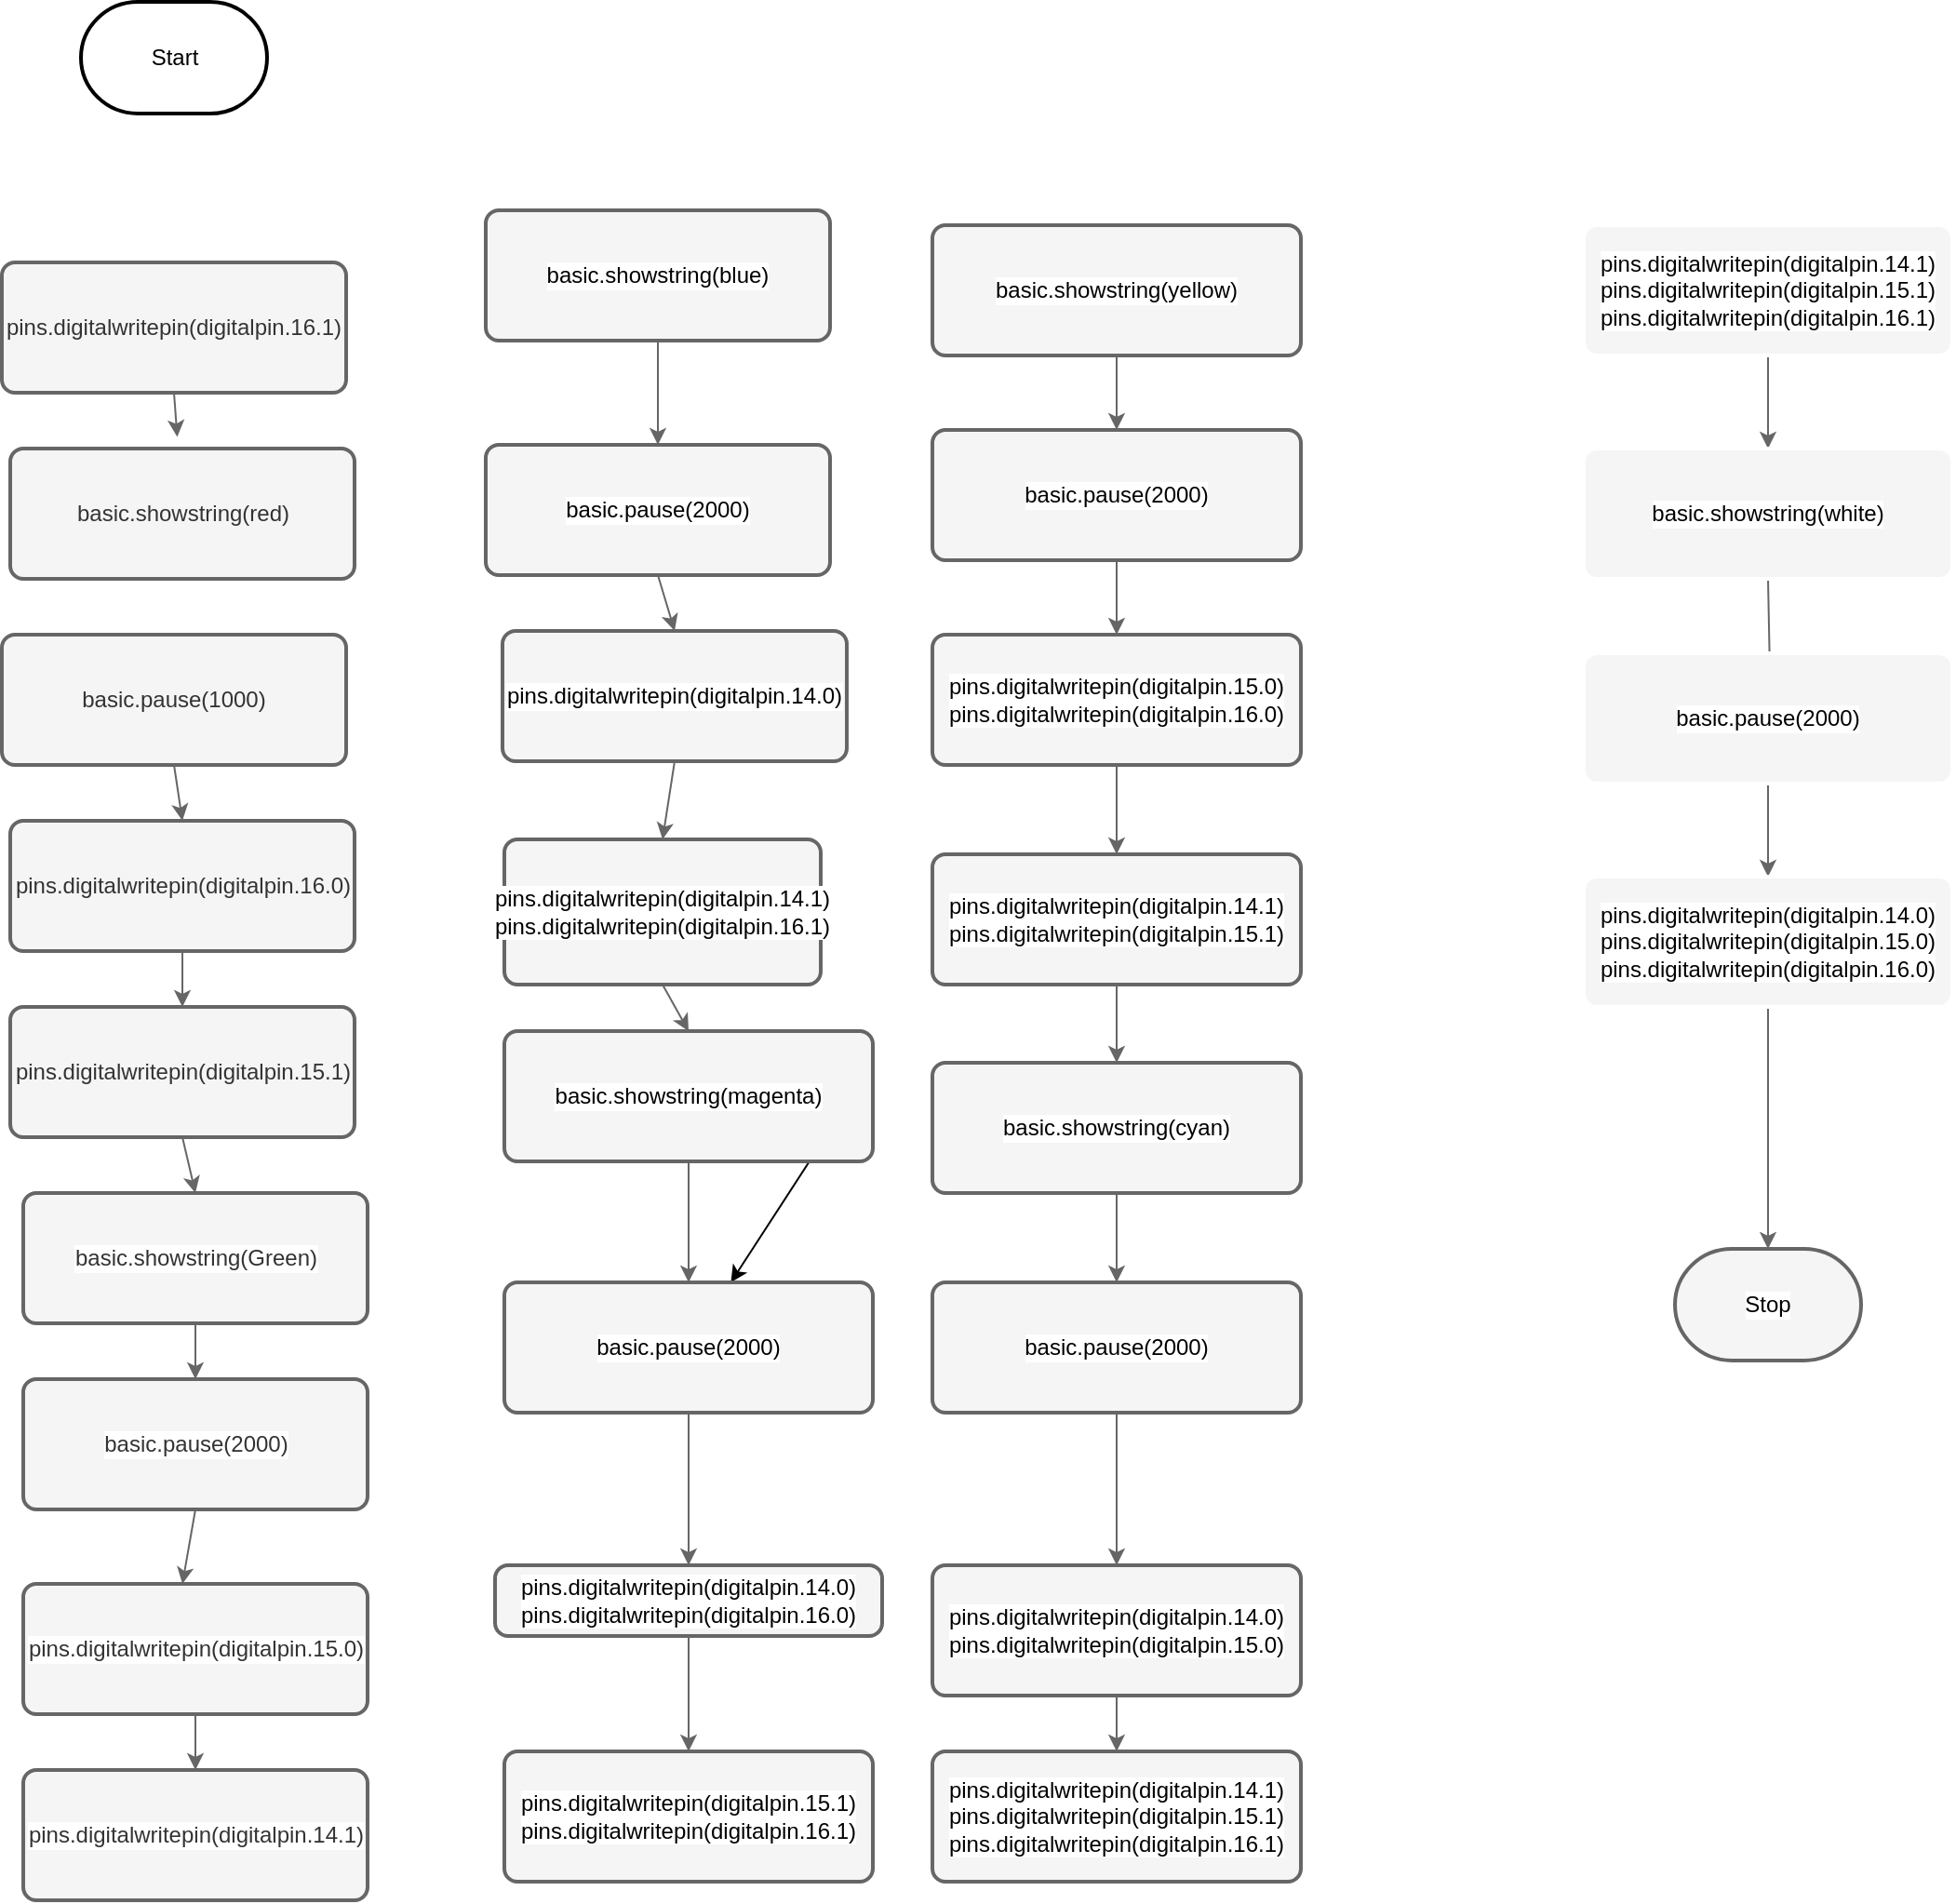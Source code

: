 <mxfile>
    <diagram id="HIP3nbAZw_EuaXWnEj3U" name="Page-1">
        <mxGraphModel dx="556" dy="255" grid="1" gridSize="10" guides="1" tooltips="1" connect="1" arrows="1" fold="1" page="1" pageScale="1" pageWidth="850" pageHeight="1100" background="none" math="0" shadow="0">
            <root>
                <mxCell id="0"/>
                <mxCell id="1" parent="0"/>
                <mxCell id="5" style="edgeStyle=none;html=1;exitX=0.5;exitY=1;exitDx=0;exitDy=0;exitPerimeter=0;strokeColor=#FFFFFF;fillColor=#f5f5f5;labelBackgroundColor=#FFFFFF;" parent="1" source="2" target="4" edge="1">
                    <mxGeometry relative="1" as="geometry"/>
                </mxCell>
                <mxCell id="2" value="Start" style="strokeWidth=2;html=1;shape=mxgraph.flowchart.terminator;whiteSpace=wrap;labelBackgroundColor=#FFFFFF;" parent="1" vertex="1">
                    <mxGeometry x="62.5" y="60" width="100" height="60" as="geometry"/>
                </mxCell>
                <mxCell id="7" style="edgeStyle=none;html=1;exitX=0.5;exitY=1;exitDx=0;exitDy=0;entryX=0.485;entryY=-0.09;entryDx=0;entryDy=0;entryPerimeter=0;strokeColor=#666666;fillColor=#f5f5f5;labelBackgroundColor=#FFFFFF;fontColor=#000000;" parent="1" source="4" target="6" edge="1">
                    <mxGeometry relative="1" as="geometry"/>
                </mxCell>
                <mxCell id="4" value="pins.digitalwritepin(digitalpin.16.1)" style="rounded=1;whiteSpace=wrap;html=1;absoluteArcSize=1;arcSize=14;strokeWidth=2;strokeColor=#666666;fillColor=#f5f5f5;fontColor=#333333;" parent="1" vertex="1">
                    <mxGeometry x="20" y="200" width="185" height="70" as="geometry"/>
                </mxCell>
                <mxCell id="6" value="basic.showstring(red)" style="rounded=1;whiteSpace=wrap;html=1;absoluteArcSize=1;arcSize=14;strokeWidth=2;strokeColor=#666666;fillColor=#f5f5f5;fontColor=#333333;" parent="1" vertex="1">
                    <mxGeometry x="24.5" y="300" width="185" height="70" as="geometry"/>
                </mxCell>
                <mxCell id="10" style="edgeStyle=none;html=1;exitX=0.5;exitY=1;exitDx=0;exitDy=0;entryX=0.5;entryY=0;entryDx=0;entryDy=0;strokeColor=#666666;fillColor=#f5f5f5;labelBackgroundColor=#FFFFFF;fontColor=#000000;" parent="1" source="8" target="9" edge="1">
                    <mxGeometry relative="1" as="geometry"/>
                </mxCell>
                <mxCell id="8" value="basic.pause(1000)" style="rounded=1;whiteSpace=wrap;html=1;absoluteArcSize=1;arcSize=14;strokeWidth=2;strokeColor=#666666;fillColor=#f5f5f5;fontColor=#333333;" parent="1" vertex="1">
                    <mxGeometry x="20" y="400" width="185" height="70" as="geometry"/>
                </mxCell>
                <mxCell id="12" style="edgeStyle=none;html=1;exitX=0.5;exitY=1;exitDx=0;exitDy=0;entryX=0.5;entryY=0;entryDx=0;entryDy=0;strokeColor=#666666;fillColor=#f5f5f5;labelBackgroundColor=#FFFFFF;fontColor=#000000;" parent="1" source="9" target="11" edge="1">
                    <mxGeometry relative="1" as="geometry"/>
                </mxCell>
                <mxCell id="9" value="pins.digitalwritepin(digitalpin.16.0)" style="rounded=1;whiteSpace=wrap;html=1;absoluteArcSize=1;arcSize=14;strokeWidth=2;strokeColor=#666666;fillColor=#f5f5f5;fontColor=#333333;" parent="1" vertex="1">
                    <mxGeometry x="24.5" y="500" width="185" height="70" as="geometry"/>
                </mxCell>
                <mxCell id="14" style="edgeStyle=none;html=1;exitX=0.5;exitY=1;exitDx=0;exitDy=0;entryX=0.5;entryY=0;entryDx=0;entryDy=0;strokeColor=#666666;fillColor=#f5f5f5;labelBackgroundColor=#FFFFFF;fontColor=#000000;" parent="1" source="11" target="13" edge="1">
                    <mxGeometry relative="1" as="geometry"/>
                </mxCell>
                <mxCell id="11" value="pins.digitalwritepin(digitalpin.15.1)" style="rounded=1;whiteSpace=wrap;html=1;absoluteArcSize=1;arcSize=14;strokeWidth=2;strokeColor=#666666;fillColor=#f5f5f5;fontColor=#333333;" parent="1" vertex="1">
                    <mxGeometry x="24.5" y="600" width="185" height="70" as="geometry"/>
                </mxCell>
                <mxCell id="16" style="edgeStyle=none;html=1;exitX=0.5;exitY=1;exitDx=0;exitDy=0;entryX=0.5;entryY=0;entryDx=0;entryDy=0;strokeColor=#666666;fillColor=#f5f5f5;labelBackgroundColor=#FFFFFF;fontColor=#000000;" parent="1" source="13" target="15" edge="1">
                    <mxGeometry relative="1" as="geometry"/>
                </mxCell>
                <mxCell id="13" value="basic.showstring(Green)" style="rounded=1;whiteSpace=wrap;html=1;absoluteArcSize=1;arcSize=14;strokeWidth=2;strokeColor=#666666;fillColor=#f5f5f5;fontColor=#333333;labelBackgroundColor=#FFFFFF;" parent="1" vertex="1">
                    <mxGeometry x="31.5" y="700" width="185" height="70" as="geometry"/>
                </mxCell>
                <mxCell id="45" style="edgeStyle=none;html=1;exitX=0.5;exitY=1;exitDx=0;exitDy=0;entryX=0.5;entryY=0;entryDx=0;entryDy=0;strokeColor=#666666;fillColor=#f5f5f5;labelBackgroundColor=#FFFFFF;fontColor=#000000;" parent="1" source="15" edge="1">
                    <mxGeometry relative="1" as="geometry">
                        <mxPoint x="117" y="910" as="targetPoint"/>
                    </mxGeometry>
                </mxCell>
                <mxCell id="15" value="basic.pause(2000)&lt;span style=&quot;color: rgba(0, 0, 0, 0); font-family: monospace; font-size: 0px; text-align: start;&quot;&gt;%3CmxGraphModel%3E%3Croot%3E%3CmxCell%20id%3D%220%22%2F%3E%3CmxCell%20id%3D%221%22%20parent%3D%220%22%2F%3E%3CmxCell%20id%3D%222%22%20value%3D%22basic.showstring(100)%22%20style%3D%22rounded%3D1%3BwhiteSpace%3Dwrap%3Bhtml%3D1%3BabsoluteArcSize%3D1%3BarcSize%3D14%3BstrokeWidth%3D2%3B%22%20vertex%3D%221%22%20parent%3D%221%22%3E%3CmxGeometry%20x%3D%22340%22%20y%3D%22710%22%20width%3D%22185%22%20height%3D%2270%22%20as%3D%22geometry%22%2F%3E%3C%2FmxCell%3E%3C%2Froot%3E%3C%2FmxGraphModel%3E&lt;/span&gt;" style="rounded=1;whiteSpace=wrap;html=1;absoluteArcSize=1;arcSize=14;strokeWidth=2;strokeColor=#666666;fillColor=#f5f5f5;fontColor=#333333;labelBackgroundColor=#FFFFFF;" parent="1" vertex="1">
                    <mxGeometry x="31.5" y="800" width="185" height="70" as="geometry"/>
                </mxCell>
                <mxCell id="49" style="edgeStyle=none;html=1;exitX=0.5;exitY=1;exitDx=0;exitDy=0;entryX=0.5;entryY=0;entryDx=0;entryDy=0;strokeColor=#666666;fillColor=#f5f5f5;labelBackgroundColor=#FFFFFF;fontColor=#000000;" parent="1" source="47" target="48" edge="1">
                    <mxGeometry relative="1" as="geometry"/>
                </mxCell>
                <mxCell id="47" value="pins.digitalwritepin(digitalpin.15.0)" style="rounded=1;whiteSpace=wrap;html=1;absoluteArcSize=1;arcSize=14;strokeWidth=2;strokeColor=#666666;fillColor=#f5f5f5;fontColor=#333333;labelBackgroundColor=#FFFFFF;" parent="1" vertex="1">
                    <mxGeometry x="31.5" y="910" width="185" height="70" as="geometry"/>
                </mxCell>
                <mxCell id="48" value="pins.digitalwritepin(digitalpin.14.1)" style="rounded=1;whiteSpace=wrap;html=1;absoluteArcSize=1;arcSize=14;strokeWidth=2;strokeColor=#666666;fillColor=#f5f5f5;fontColor=#333333;labelBackgroundColor=#FFFFFF;" parent="1" vertex="1">
                    <mxGeometry x="31.5" y="1010" width="185" height="70" as="geometry"/>
                </mxCell>
                <mxCell id="52" style="edgeStyle=none;html=1;exitX=0.5;exitY=1;exitDx=0;exitDy=0;entryX=0.5;entryY=0;entryDx=0;entryDy=0;strokeColor=#666666;fillColor=#f5f5f5;labelBackgroundColor=#FFFFFF;fontColor=#000000;" parent="1" source="50" target="51" edge="1">
                    <mxGeometry relative="1" as="geometry"/>
                </mxCell>
                <mxCell id="50" value="basic.showstring(blue)&lt;span style=&quot;font-family: monospace; font-size: 0px; text-align: start;&quot;&gt;%3CmxGraphModel%3E%3Croot%3E%3CmxCell%20id%3D%220%22%2F%3E%3CmxCell%20id%3D%221%22%20parent%3D%220%22%2F%3E%3CmxCell%20id%3D%222%22%20value%3D%22pins.digitalwritepin(digitalpin.15.0)%22%20style%3D%22rounded%3D1%3BwhiteSpace%3Dwrap%3Bhtml%3D1%3BabsoluteArcSize%3D1%3BarcSize%3D14%3BstrokeWidth%3D2%3B%22%20vertex%3D%221%22%20parent%3D%221%22%3E%3CmxGeometry%20x%3D%22340%22%20y%3D%22920%22%20width%3D%22185%22%20height%3D%2270%22%20as%3D%22geometry%22%2F%3E%3C%2FmxCell%3E%3C%2Froot%3E%3C%2FmxGraphModel%3E&lt;/span&gt;" style="rounded=1;whiteSpace=wrap;html=1;absoluteArcSize=1;arcSize=14;strokeWidth=2;strokeColor=#666666;fillColor=#f5f5f5;fontColor=#000000;labelBackgroundColor=#FFFFFF;" parent="1" vertex="1">
                    <mxGeometry x="280" y="172" width="185" height="70" as="geometry"/>
                </mxCell>
                <mxCell id="54" style="edgeStyle=none;html=1;exitX=0.5;exitY=1;exitDx=0;exitDy=0;entryX=0.5;entryY=0;entryDx=0;entryDy=0;strokeColor=#666666;fillColor=#f5f5f5;labelBackgroundColor=#FFFFFF;fontColor=#000000;" parent="1" source="51" target="53" edge="1">
                    <mxGeometry relative="1" as="geometry"/>
                </mxCell>
                <mxCell id="51" value="basic.pause(2000)" style="rounded=1;whiteSpace=wrap;html=1;absoluteArcSize=1;arcSize=14;strokeWidth=2;strokeColor=#666666;fillColor=#f5f5f5;fontColor=#000000;labelBackgroundColor=#FFFFFF;" parent="1" vertex="1">
                    <mxGeometry x="280" y="298" width="185" height="70" as="geometry"/>
                </mxCell>
                <mxCell id="57" style="edgeStyle=none;html=1;exitX=0.5;exitY=1;exitDx=0;exitDy=0;entryX=0.5;entryY=0;entryDx=0;entryDy=0;strokeColor=#666666;fillColor=#f5f5f5;labelBackgroundColor=#FFFFFF;fontColor=#000000;" parent="1" source="53" target="56" edge="1">
                    <mxGeometry relative="1" as="geometry"/>
                </mxCell>
                <mxCell id="53" value="pins.digitalwritepin(digitalpin.14.0)" style="rounded=1;whiteSpace=wrap;html=1;absoluteArcSize=1;arcSize=14;strokeWidth=2;strokeColor=#666666;fillColor=#f5f5f5;fontColor=#000000;labelBackgroundColor=#FFFFFF;" parent="1" vertex="1">
                    <mxGeometry x="289" y="398" width="185" height="70" as="geometry"/>
                </mxCell>
                <mxCell id="59" style="edgeStyle=none;html=1;exitX=0.5;exitY=1;exitDx=0;exitDy=0;entryX=0.5;entryY=0;entryDx=0;entryDy=0;strokeColor=#666666;fillColor=#f5f5f5;labelBackgroundColor=#FFFFFF;fontColor=#000000;" parent="1" source="56" target="58" edge="1">
                    <mxGeometry relative="1" as="geometry"/>
                </mxCell>
                <mxCell id="56" value="&lt;span style=&quot;font-family: Helvetica; font-size: 12px; font-style: normal; font-variant-ligatures: normal; font-variant-caps: normal; font-weight: 400; letter-spacing: normal; orphans: 2; text-align: center; text-indent: 0px; text-transform: none; widows: 2; word-spacing: 0px; -webkit-text-stroke-width: 0px; text-decoration-thickness: initial; text-decoration-style: initial; text-decoration-color: initial; float: none; display: inline !important;&quot;&gt;pins.digitalwritepin(digitalpin.14.1)&lt;br&gt;pins.digitalwritepin(digitalpin.16.1)&lt;br&gt;&lt;/span&gt;" style="rounded=1;whiteSpace=wrap;html=1;absoluteArcSize=1;arcSize=14;strokeWidth=2;strokeColor=#666666;fillColor=#f5f5f5;fontColor=#000000;labelBackgroundColor=#FFFFFF;" parent="1" vertex="1">
                    <mxGeometry x="290" y="510" width="170" height="78" as="geometry"/>
                </mxCell>
                <mxCell id="61" style="edgeStyle=none;html=1;exitX=0.5;exitY=1;exitDx=0;exitDy=0;entryX=0.5;entryY=0;entryDx=0;entryDy=0;strokeColor=#666666;fillColor=#f5f5f5;labelBackgroundColor=#FFFFFF;fontColor=#000000;" parent="1" source="58" target="60" edge="1">
                    <mxGeometry relative="1" as="geometry"/>
                </mxCell>
                <mxCell id="93" style="edgeStyle=none;html=1;exitX=1;exitY=0.25;exitDx=0;exitDy=0;" edge="1" parent="1" source="58" target="60">
                    <mxGeometry relative="1" as="geometry"/>
                </mxCell>
                <mxCell id="58" value="&lt;span style=&quot;font-family: Helvetica; font-size: 12px; font-style: normal; font-variant-ligatures: normal; font-variant-caps: normal; font-weight: 400; letter-spacing: normal; orphans: 2; text-align: center; text-indent: 0px; text-transform: none; widows: 2; word-spacing: 0px; -webkit-text-stroke-width: 0px; text-decoration-thickness: initial; text-decoration-style: initial; text-decoration-color: initial; float: none; display: inline !important;&quot;&gt;basic.showstring(magenta)&lt;br&gt;&lt;/span&gt;" style="rounded=1;whiteSpace=wrap;html=1;absoluteArcSize=1;arcSize=14;strokeWidth=2;strokeColor=#666666;fillColor=#f5f5f5;fontColor=#000000;labelBackgroundColor=#FFFFFF;" parent="1" vertex="1">
                    <mxGeometry x="290" y="613" width="198" height="70" as="geometry"/>
                </mxCell>
                <mxCell id="63" style="edgeStyle=none;html=1;exitX=0.5;exitY=1;exitDx=0;exitDy=0;entryX=0.5;entryY=0;entryDx=0;entryDy=0;strokeColor=#666666;fillColor=#f5f5f5;labelBackgroundColor=#FFFFFF;fontColor=#000000;" parent="1" source="60" target="62" edge="1">
                    <mxGeometry relative="1" as="geometry"/>
                </mxCell>
                <mxCell id="60" value="&lt;span style=&quot;font-family: Helvetica; font-size: 12px; font-style: normal; font-variant-ligatures: normal; font-variant-caps: normal; font-weight: 400; letter-spacing: normal; orphans: 2; text-align: center; text-indent: 0px; text-transform: none; widows: 2; word-spacing: 0px; -webkit-text-stroke-width: 0px; text-decoration-thickness: initial; text-decoration-style: initial; text-decoration-color: initial; float: none; display: inline !important;&quot;&gt;basic.pause(2000)&lt;br&gt;&lt;/span&gt;" style="rounded=1;whiteSpace=wrap;html=1;absoluteArcSize=1;arcSize=14;strokeWidth=2;strokeColor=#666666;fillColor=#f5f5f5;fontColor=#000000;labelBackgroundColor=#FFFFFF;" parent="1" vertex="1">
                    <mxGeometry x="290" y="748" width="198" height="70" as="geometry"/>
                </mxCell>
                <mxCell id="66" style="edgeStyle=none;html=1;exitX=0.5;exitY=1;exitDx=0;exitDy=0;entryX=0.5;entryY=0;entryDx=0;entryDy=0;strokeColor=#666666;fillColor=#f5f5f5;labelBackgroundColor=#FFFFFF;fontColor=#000000;" parent="1" source="62" target="65" edge="1">
                    <mxGeometry relative="1" as="geometry"/>
                </mxCell>
                <mxCell id="62" value="&lt;span style=&quot;font-family: Helvetica; font-size: 12px; font-style: normal; font-variant-ligatures: normal; font-variant-caps: normal; font-weight: 400; letter-spacing: normal; orphans: 2; text-align: center; text-indent: 0px; text-transform: none; widows: 2; word-spacing: 0px; -webkit-text-stroke-width: 0px; text-decoration-thickness: initial; text-decoration-style: initial; text-decoration-color: initial; float: none; display: inline !important;&quot;&gt;pins.digitalwritepin(digitalpin.14.0)&lt;br&gt;pins.digitalwritepin(digitalpin.16.0)&lt;br&gt;&lt;/span&gt;" style="rounded=1;whiteSpace=wrap;html=1;absoluteArcSize=1;arcSize=14;strokeWidth=2;strokeColor=#666666;fillColor=#f5f5f5;fontColor=#000000;labelBackgroundColor=#FFFFFF;" parent="1" vertex="1">
                    <mxGeometry x="285" y="900" width="208" height="38" as="geometry"/>
                </mxCell>
                <mxCell id="65" value="&lt;span style=&quot;font-family: Helvetica; font-size: 12px; font-style: normal; font-variant-ligatures: normal; font-variant-caps: normal; font-weight: 400; letter-spacing: normal; orphans: 2; text-align: center; text-indent: 0px; text-transform: none; widows: 2; word-spacing: 0px; -webkit-text-stroke-width: 0px; text-decoration-thickness: initial; text-decoration-style: initial; text-decoration-color: initial; float: none; display: inline !important;&quot;&gt;pins.digitalwritepin(digitalpin.15.1)&lt;br&gt;pins.digitalwritepin(digitalpin.16.1)&lt;br&gt;&lt;/span&gt;" style="rounded=1;whiteSpace=wrap;html=1;absoluteArcSize=1;arcSize=14;strokeWidth=2;strokeColor=#666666;fillColor=#f5f5f5;fontColor=#000000;labelBackgroundColor=#FFFFFF;" parent="1" vertex="1">
                    <mxGeometry x="290" y="1000" width="198" height="70" as="geometry"/>
                </mxCell>
                <mxCell id="69" style="edgeStyle=none;html=1;exitX=0.5;exitY=1;exitDx=0;exitDy=0;strokeColor=#666666;fillColor=#f5f5f5;labelBackgroundColor=#FFFFFF;fontColor=#000000;" parent="1" source="67" target="68" edge="1">
                    <mxGeometry relative="1" as="geometry"/>
                </mxCell>
                <mxCell id="67" value="&lt;span style=&quot;font-family: Helvetica; font-size: 12px; font-style: normal; font-variant-ligatures: normal; font-variant-caps: normal; font-weight: 400; letter-spacing: normal; orphans: 2; text-align: center; text-indent: 0px; text-transform: none; widows: 2; word-spacing: 0px; -webkit-text-stroke-width: 0px; text-decoration-thickness: initial; text-decoration-style: initial; text-decoration-color: initial; float: none; display: inline !important;&quot;&gt;basic.showstring(yellow)&lt;br&gt;&lt;/span&gt;" style="rounded=1;whiteSpace=wrap;html=1;absoluteArcSize=1;arcSize=14;strokeWidth=2;strokeColor=#666666;fillColor=#f5f5f5;fontColor=#000000;labelBackgroundColor=#FFFFFF;" parent="1" vertex="1">
                    <mxGeometry x="520" y="180" width="198" height="70" as="geometry"/>
                </mxCell>
                <mxCell id="71" style="edgeStyle=none;html=1;exitX=0.5;exitY=1;exitDx=0;exitDy=0;entryX=0.5;entryY=0;entryDx=0;entryDy=0;strokeColor=#666666;fillColor=#f5f5f5;labelBackgroundColor=#FFFFFF;fontColor=#000000;" parent="1" source="68" target="70" edge="1">
                    <mxGeometry relative="1" as="geometry"/>
                </mxCell>
                <mxCell id="68" value="&lt;span style=&quot;font-family: Helvetica; font-size: 12px; font-style: normal; font-variant-ligatures: normal; font-variant-caps: normal; font-weight: 400; letter-spacing: normal; orphans: 2; text-align: center; text-indent: 0px; text-transform: none; widows: 2; word-spacing: 0px; -webkit-text-stroke-width: 0px; text-decoration-thickness: initial; text-decoration-style: initial; text-decoration-color: initial; float: none; display: inline !important;&quot;&gt;basic.pause(2000)&lt;br&gt;&lt;/span&gt;" style="rounded=1;whiteSpace=wrap;html=1;absoluteArcSize=1;arcSize=14;strokeWidth=2;strokeColor=#666666;fillColor=#f5f5f5;fontColor=#000000;labelBackgroundColor=#FFFFFF;" parent="1" vertex="1">
                    <mxGeometry x="520" y="290" width="198" height="70" as="geometry"/>
                </mxCell>
                <mxCell id="73" style="edgeStyle=none;html=1;exitX=0.5;exitY=1;exitDx=0;exitDy=0;entryX=0.5;entryY=0;entryDx=0;entryDy=0;strokeColor=#666666;fillColor=#f5f5f5;labelBackgroundColor=#FFFFFF;fontColor=#000000;" parent="1" source="70" target="72" edge="1">
                    <mxGeometry relative="1" as="geometry"/>
                </mxCell>
                <mxCell id="70" value="&lt;span style=&quot;font-family: Helvetica; font-size: 12px; font-style: normal; font-variant-ligatures: normal; font-variant-caps: normal; font-weight: 400; letter-spacing: normal; orphans: 2; text-align: center; text-indent: 0px; text-transform: none; widows: 2; word-spacing: 0px; -webkit-text-stroke-width: 0px; text-decoration-thickness: initial; text-decoration-style: initial; text-decoration-color: initial; float: none; display: inline !important;&quot;&gt;pins.digitalwritepin(digitalpin.15.0)&lt;br&gt;pins.digitalwritepin(digitalpin.16.0)&lt;br&gt;&lt;/span&gt;" style="rounded=1;whiteSpace=wrap;html=1;absoluteArcSize=1;arcSize=14;strokeWidth=2;strokeColor=#666666;fillColor=#f5f5f5;fontColor=#000000;labelBackgroundColor=#FFFFFF;" parent="1" vertex="1">
                    <mxGeometry x="520" y="400" width="198" height="70" as="geometry"/>
                </mxCell>
                <mxCell id="75" style="edgeStyle=none;html=1;exitX=0.5;exitY=1;exitDx=0;exitDy=0;strokeColor=#666666;fillColor=#f5f5f5;labelBackgroundColor=#FFFFFF;fontColor=#000000;" parent="1" source="72" target="74" edge="1">
                    <mxGeometry relative="1" as="geometry"/>
                </mxCell>
                <mxCell id="72" value="&lt;span style=&quot;font-family: Helvetica; font-size: 12px; font-style: normal; font-variant-ligatures: normal; font-variant-caps: normal; font-weight: 400; letter-spacing: normal; orphans: 2; text-align: center; text-indent: 0px; text-transform: none; widows: 2; word-spacing: 0px; -webkit-text-stroke-width: 0px; text-decoration-thickness: initial; text-decoration-style: initial; text-decoration-color: initial; float: none; display: inline !important;&quot;&gt;pins.digitalwritepin(digitalpin.14.1)&lt;br&gt;pins.digitalwritepin(digitalpin.15.1)&lt;br&gt;&lt;/span&gt;" style="rounded=1;whiteSpace=wrap;html=1;absoluteArcSize=1;arcSize=14;strokeWidth=2;strokeColor=#666666;fillColor=#f5f5f5;fontColor=#000000;labelBackgroundColor=#FFFFFF;" parent="1" vertex="1">
                    <mxGeometry x="520" y="518" width="198" height="70" as="geometry"/>
                </mxCell>
                <mxCell id="77" style="edgeStyle=none;html=1;exitX=0.5;exitY=1;exitDx=0;exitDy=0;entryX=0.5;entryY=0;entryDx=0;entryDy=0;strokeColor=#666666;fillColor=#f5f5f5;labelBackgroundColor=#FFFFFF;fontColor=#000000;" parent="1" source="74" target="76" edge="1">
                    <mxGeometry relative="1" as="geometry"/>
                </mxCell>
                <mxCell id="74" value="&lt;span style=&quot;font-family: Helvetica; font-size: 12px; font-style: normal; font-variant-ligatures: normal; font-variant-caps: normal; font-weight: 400; letter-spacing: normal; orphans: 2; text-align: center; text-indent: 0px; text-transform: none; widows: 2; word-spacing: 0px; -webkit-text-stroke-width: 0px; text-decoration-thickness: initial; text-decoration-style: initial; text-decoration-color: initial; float: none; display: inline !important;&quot;&gt;basic.showstring(cyan)&lt;br&gt;&lt;/span&gt;" style="rounded=1;whiteSpace=wrap;html=1;absoluteArcSize=1;arcSize=14;strokeWidth=2;strokeColor=#666666;fillColor=#f5f5f5;fontColor=#000000;labelBackgroundColor=#FFFFFF;" parent="1" vertex="1">
                    <mxGeometry x="520" y="630" width="198" height="70" as="geometry"/>
                </mxCell>
                <mxCell id="80" style="edgeStyle=none;html=1;exitX=0.5;exitY=1;exitDx=0;exitDy=0;strokeColor=#666666;fillColor=#f5f5f5;labelBackgroundColor=#FFFFFF;fontColor=#000000;" parent="1" source="76" target="79" edge="1">
                    <mxGeometry relative="1" as="geometry"/>
                </mxCell>
                <mxCell id="76" value="&lt;span style=&quot;font-family: Helvetica; font-size: 12px; font-style: normal; font-variant-ligatures: normal; font-variant-caps: normal; font-weight: 400; letter-spacing: normal; orphans: 2; text-align: center; text-indent: 0px; text-transform: none; widows: 2; word-spacing: 0px; -webkit-text-stroke-width: 0px; text-decoration-thickness: initial; text-decoration-style: initial; text-decoration-color: initial; float: none; display: inline !important;&quot;&gt;basic.pause(2000)&lt;br&gt;&lt;/span&gt;" style="rounded=1;whiteSpace=wrap;html=1;absoluteArcSize=1;arcSize=14;strokeWidth=2;strokeColor=#666666;fillColor=#f5f5f5;fontColor=#000000;labelBackgroundColor=#FFFFFF;" parent="1" vertex="1">
                    <mxGeometry x="520" y="748" width="198" height="70" as="geometry"/>
                </mxCell>
                <mxCell id="82" style="edgeStyle=none;html=1;exitX=0.5;exitY=1;exitDx=0;exitDy=0;entryX=0.5;entryY=0;entryDx=0;entryDy=0;strokeColor=#666666;fillColor=#f5f5f5;labelBackgroundColor=#FFFFFF;fontColor=#000000;" parent="1" source="79" target="81" edge="1">
                    <mxGeometry relative="1" as="geometry"/>
                </mxCell>
                <mxCell id="79" value="&lt;span style=&quot;font-family: Helvetica; font-size: 12px; font-style: normal; font-variant-ligatures: normal; font-variant-caps: normal; font-weight: 400; letter-spacing: normal; orphans: 2; text-align: center; text-indent: 0px; text-transform: none; widows: 2; word-spacing: 0px; -webkit-text-stroke-width: 0px; text-decoration-thickness: initial; text-decoration-style: initial; text-decoration-color: initial; float: none; display: inline !important;&quot;&gt;pins.digitalwritepin(digitalpin.14.0)&lt;br&gt;pins.digitalwritepin(digitalpin.15.0)&lt;br&gt;&lt;/span&gt;" style="rounded=1;whiteSpace=wrap;html=1;absoluteArcSize=1;arcSize=14;strokeWidth=2;strokeColor=#666666;fillColor=#f5f5f5;fontColor=#000000;labelBackgroundColor=#FFFFFF;" parent="1" vertex="1">
                    <mxGeometry x="520" y="900" width="198" height="70" as="geometry"/>
                </mxCell>
                <mxCell id="81" value="&lt;span style=&quot;font-family: Helvetica; font-size: 12px; font-style: normal; font-variant-ligatures: normal; font-variant-caps: normal; font-weight: 400; letter-spacing: normal; orphans: 2; text-align: center; text-indent: 0px; text-transform: none; widows: 2; word-spacing: 0px; -webkit-text-stroke-width: 0px; text-decoration-thickness: initial; text-decoration-style: initial; text-decoration-color: initial; float: none; display: inline !important;&quot;&gt;pins.digitalwritepin(digitalpin.14.1)&lt;br&gt;pins.digitalwritepin(digitalpin.15.1)&lt;br&gt;pins.digitalwritepin(digitalpin.16.1)&lt;br&gt;&lt;/span&gt;" style="rounded=1;whiteSpace=wrap;html=1;absoluteArcSize=1;arcSize=14;strokeWidth=2;strokeColor=#666666;fillColor=#f5f5f5;fontColor=#000000;labelBackgroundColor=#FFFFFF;" parent="1" vertex="1">
                    <mxGeometry x="520" y="1000" width="198" height="70" as="geometry"/>
                </mxCell>
                <mxCell id="85" style="edgeStyle=none;html=1;exitX=0.5;exitY=1;exitDx=0;exitDy=0;entryX=0.5;entryY=0;entryDx=0;entryDy=0;strokeColor=#666666;fillColor=#f5f5f5;labelBackgroundColor=#FFFFFF;fontColor=#000000;" parent="1" source="83" target="84" edge="1">
                    <mxGeometry relative="1" as="geometry"/>
                </mxCell>
                <mxCell id="83" value="&lt;span style=&quot;font-family: Helvetica; font-size: 12px; font-style: normal; font-variant-ligatures: normal; font-variant-caps: normal; font-weight: 400; letter-spacing: normal; orphans: 2; text-align: center; text-indent: 0px; text-transform: none; widows: 2; word-spacing: 0px; -webkit-text-stroke-width: 0px; text-decoration-thickness: initial; text-decoration-style: initial; text-decoration-color: initial; float: none; display: inline !important;&quot;&gt;&lt;span style=&quot;&quot;&gt;pins.digitalwritepin(digitalpin.14.1)&lt;/span&gt;&lt;br&gt;&lt;span style=&quot;&quot;&gt;pins.digitalwritepin(digitalpin.15.1)&lt;br&gt;&lt;/span&gt;&lt;span style=&quot;&quot;&gt;pins.digitalwritepin(digitalpin.16.1)&lt;/span&gt;&lt;br&gt;&lt;/span&gt;" style="rounded=1;whiteSpace=wrap;html=1;absoluteArcSize=1;arcSize=14;strokeWidth=2;strokeColor=#FFFFFF;fillColor=#f5f5f5;fontColor=#000000;labelBackgroundColor=#FFFFFF;" parent="1" vertex="1">
                    <mxGeometry x="870" y="180" width="198" height="70" as="geometry"/>
                </mxCell>
                <mxCell id="87" style="edgeStyle=none;html=1;exitX=0.5;exitY=1;exitDx=0;exitDy=0;entryX=0.505;entryY=0.143;entryDx=0;entryDy=0;entryPerimeter=0;strokeColor=#666666;fillColor=#f5f5f5;labelBackgroundColor=#FFFFFF;fontColor=#000000;" parent="1" source="84" target="86" edge="1">
                    <mxGeometry relative="1" as="geometry"/>
                </mxCell>
                <mxCell id="84" value="&lt;span style=&quot;font-family: Helvetica; font-size: 12px; font-style: normal; font-variant-ligatures: normal; font-variant-caps: normal; font-weight: 400; letter-spacing: normal; orphans: 2; text-align: center; text-indent: 0px; text-transform: none; widows: 2; word-spacing: 0px; -webkit-text-stroke-width: 0px; text-decoration-thickness: initial; text-decoration-style: initial; text-decoration-color: initial; float: none; display: inline !important;&quot;&gt;basic.showstring(white)&lt;br&gt;&lt;/span&gt;" style="rounded=1;whiteSpace=wrap;html=1;absoluteArcSize=1;arcSize=14;strokeWidth=2;strokeColor=#FFFFFF;fillColor=#f5f5f5;fontColor=#000000;labelBackgroundColor=#FFFFFF;" parent="1" vertex="1">
                    <mxGeometry x="870" y="300" width="198" height="70" as="geometry"/>
                </mxCell>
                <mxCell id="90" style="edgeStyle=none;html=1;exitX=0.5;exitY=1;exitDx=0;exitDy=0;entryX=0.5;entryY=0;entryDx=0;entryDy=0;strokeColor=#666666;fillColor=#f5f5f5;labelBackgroundColor=#FFFFFF;fontColor=#000000;" parent="1" source="86" target="89" edge="1">
                    <mxGeometry relative="1" as="geometry"/>
                </mxCell>
                <mxCell id="86" value="&lt;span style=&quot;font-family: Helvetica; font-size: 12px; font-style: normal; font-variant-ligatures: normal; font-variant-caps: normal; font-weight: 400; letter-spacing: normal; orphans: 2; text-align: center; text-indent: 0px; text-transform: none; widows: 2; word-spacing: 0px; -webkit-text-stroke-width: 0px; text-decoration-thickness: initial; text-decoration-style: initial; text-decoration-color: initial; float: none; display: inline !important;&quot;&gt;basic.pause(2000)&lt;br&gt;&lt;/span&gt;" style="rounded=1;whiteSpace=wrap;html=1;absoluteArcSize=1;arcSize=14;strokeWidth=2;strokeColor=#FFFFFF;fillColor=#f5f5f5;fontColor=#000000;labelBackgroundColor=#FFFFFF;" parent="1" vertex="1">
                    <mxGeometry x="870" y="410" width="198" height="70" as="geometry"/>
                </mxCell>
                <mxCell id="92" style="edgeStyle=none;html=1;exitX=0.5;exitY=1;exitDx=0;exitDy=0;entryX=0.5;entryY=0;entryDx=0;entryDy=0;entryPerimeter=0;strokeColor=#666666;fillColor=#f5f5f5;labelBackgroundColor=#FFFFFF;fontColor=#000000;" parent="1" source="89" target="91" edge="1">
                    <mxGeometry relative="1" as="geometry"/>
                </mxCell>
                <mxCell id="89" value="&lt;span style=&quot;font-family: Helvetica; font-size: 12px; font-style: normal; font-variant-ligatures: normal; font-variant-caps: normal; font-weight: 400; letter-spacing: normal; orphans: 2; text-align: center; text-indent: 0px; text-transform: none; widows: 2; word-spacing: 0px; -webkit-text-stroke-width: 0px; text-decoration-thickness: initial; text-decoration-style: initial; text-decoration-color: initial; float: none; display: inline !important;&quot;&gt;pins.digitalwritepin(digitalpin.14.0)&lt;/span&gt;&lt;br style=&quot;border-color: rgb(0, 0, 0); font-family: Helvetica; font-size: 12px; font-style: normal; font-variant-ligatures: normal; font-variant-caps: normal; font-weight: 400; letter-spacing: normal; orphans: 2; text-align: center; text-indent: 0px; text-transform: none; widows: 2; word-spacing: 0px; -webkit-text-stroke-width: 0px; text-decoration-thickness: initial; text-decoration-style: initial; text-decoration-color: initial;&quot;&gt;&lt;span style=&quot;font-family: Helvetica; font-size: 12px; font-style: normal; font-variant-ligatures: normal; font-variant-caps: normal; font-weight: 400; letter-spacing: normal; orphans: 2; text-align: center; text-indent: 0px; text-transform: none; widows: 2; word-spacing: 0px; -webkit-text-stroke-width: 0px; text-decoration-thickness: initial; text-decoration-style: initial; text-decoration-color: initial; float: none; display: inline !important;&quot;&gt;pins.digitalwritepin(&lt;/span&gt;&lt;span style=&quot;font-family: Helvetica; font-size: 12px; font-style: normal; font-variant-ligatures: normal; font-variant-caps: normal; font-weight: 400; letter-spacing: normal; orphans: 2; text-align: center; text-indent: 0px; text-transform: none; widows: 2; word-spacing: 0px; -webkit-text-stroke-width: 0px; text-decoration-thickness: initial; text-decoration-style: initial; text-decoration-color: initial; float: none; display: inline !important;&quot;&gt;digitalpin&lt;/span&gt;&lt;span style=&quot;font-family: Helvetica; font-size: 12px; font-style: normal; font-variant-ligatures: normal; font-variant-caps: normal; font-weight: 400; letter-spacing: normal; orphans: 2; text-align: center; text-indent: 0px; text-transform: none; widows: 2; word-spacing: 0px; -webkit-text-stroke-width: 0px; text-decoration-thickness: initial; text-decoration-style: initial; text-decoration-color: initial; float: none; display: inline !important;&quot;&gt;.15.0)&lt;/span&gt;&lt;br style=&quot;border-color: rgb(0, 0, 0); font-family: Helvetica; font-size: 12px; font-style: normal; font-variant-ligatures: normal; font-variant-caps: normal; font-weight: 400; letter-spacing: normal; orphans: 2; text-align: center; text-indent: 0px; text-transform: none; widows: 2; word-spacing: 0px; -webkit-text-stroke-width: 0px; text-decoration-thickness: initial; text-decoration-style: initial; text-decoration-color: initial;&quot;&gt;&lt;span style=&quot;font-family: Helvetica; font-size: 12px; font-style: normal; font-variant-ligatures: normal; font-variant-caps: normal; font-weight: 400; letter-spacing: normal; orphans: 2; text-align: center; text-indent: 0px; text-transform: none; widows: 2; word-spacing: 0px; -webkit-text-stroke-width: 0px; text-decoration-thickness: initial; text-decoration-style: initial; text-decoration-color: initial; float: none; display: inline !important;&quot;&gt;pins.digitalwritepin(digitalpin.16.0)&lt;/span&gt;" style="rounded=1;whiteSpace=wrap;html=1;absoluteArcSize=1;arcSize=14;strokeWidth=2;strokeColor=#FFFFFF;fillColor=#f5f5f5;fontColor=#000000;labelBackgroundColor=#FFFFFF;" parent="1" vertex="1">
                    <mxGeometry x="870" y="530" width="198" height="70" as="geometry"/>
                </mxCell>
                <mxCell id="91" value="Stop" style="strokeWidth=2;html=1;shape=mxgraph.flowchart.terminator;whiteSpace=wrap;strokeColor=#666666;fillColor=#f5f5f5;fontColor=#000000;labelBackgroundColor=#FFFFFF;" parent="1" vertex="1">
                    <mxGeometry x="919" y="730" width="100" height="60" as="geometry"/>
                </mxCell>
            </root>
        </mxGraphModel>
    </diagram>
</mxfile>